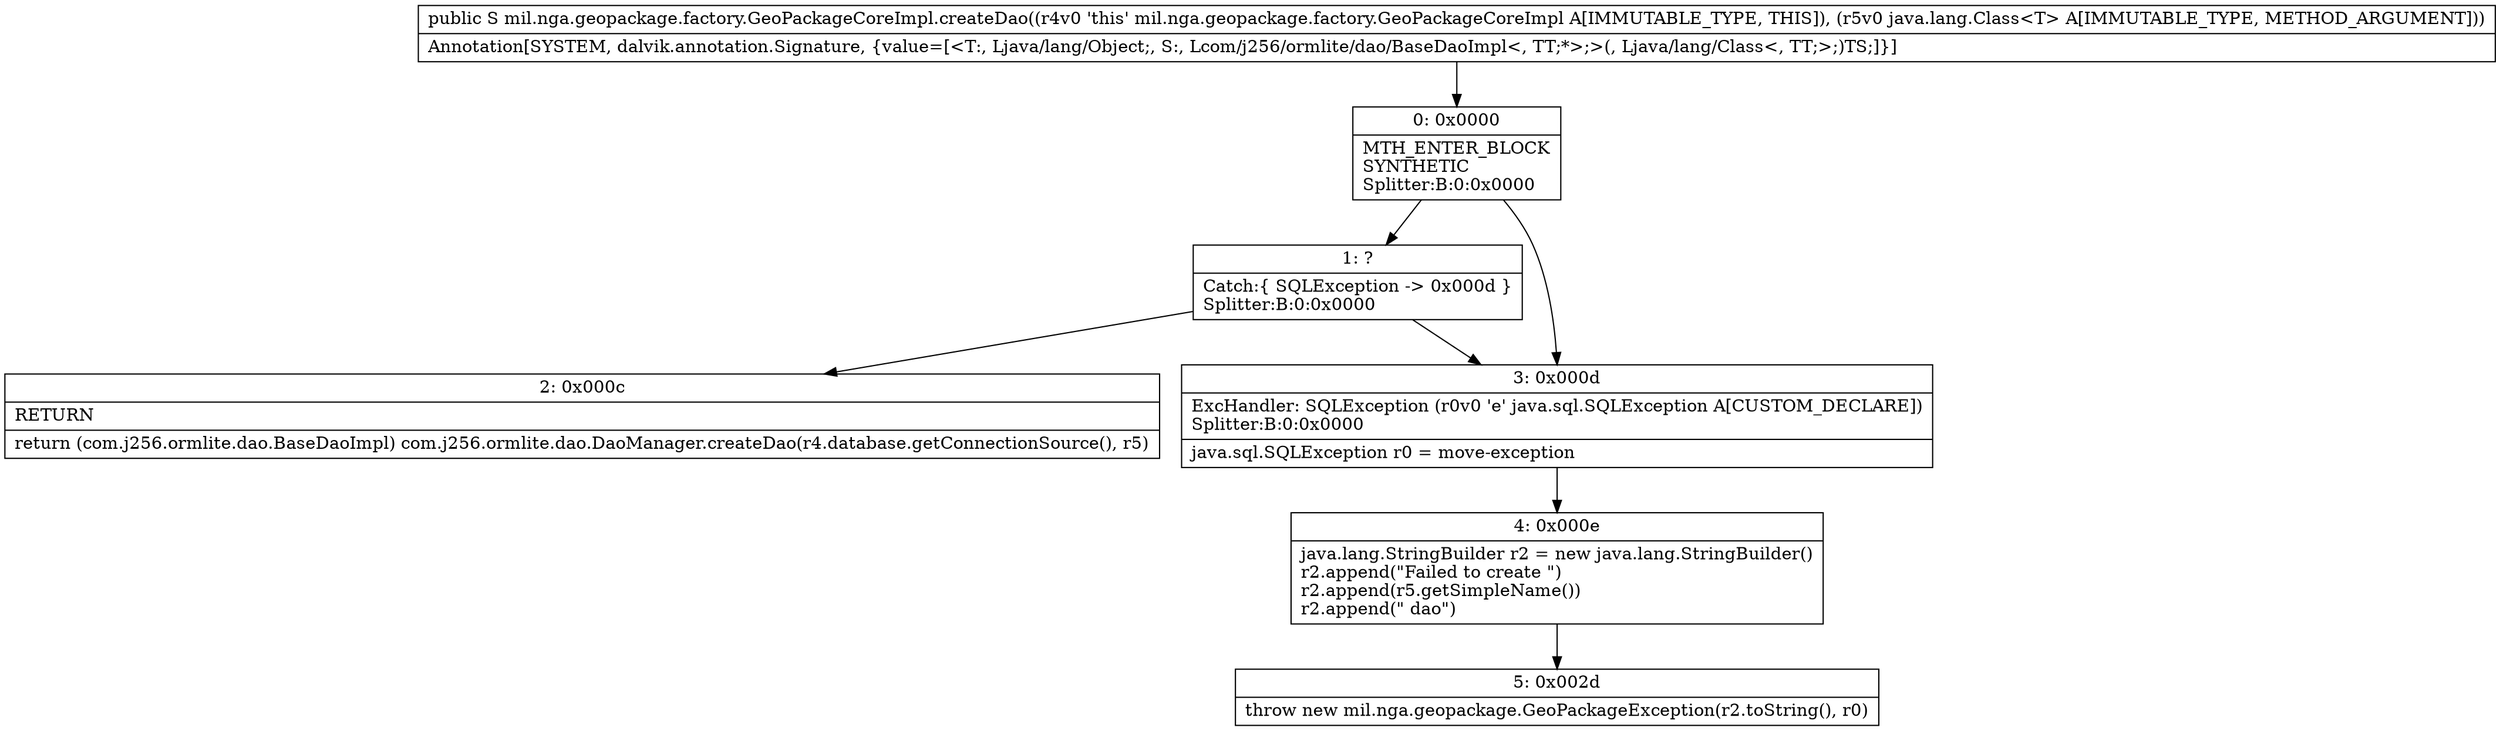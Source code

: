 digraph "CFG formil.nga.geopackage.factory.GeoPackageCoreImpl.createDao(Ljava\/lang\/Class;)Lcom\/j256\/ormlite\/dao\/BaseDaoImpl;" {
Node_0 [shape=record,label="{0\:\ 0x0000|MTH_ENTER_BLOCK\lSYNTHETIC\lSplitter:B:0:0x0000\l}"];
Node_1 [shape=record,label="{1\:\ ?|Catch:\{ SQLException \-\> 0x000d \}\lSplitter:B:0:0x0000\l}"];
Node_2 [shape=record,label="{2\:\ 0x000c|RETURN\l|return (com.j256.ormlite.dao.BaseDaoImpl) com.j256.ormlite.dao.DaoManager.createDao(r4.database.getConnectionSource(), r5)\l}"];
Node_3 [shape=record,label="{3\:\ 0x000d|ExcHandler: SQLException (r0v0 'e' java.sql.SQLException A[CUSTOM_DECLARE])\lSplitter:B:0:0x0000\l|java.sql.SQLException r0 = move\-exception\l}"];
Node_4 [shape=record,label="{4\:\ 0x000e|java.lang.StringBuilder r2 = new java.lang.StringBuilder()\lr2.append(\"Failed to create \")\lr2.append(r5.getSimpleName())\lr2.append(\" dao\")\l}"];
Node_5 [shape=record,label="{5\:\ 0x002d|throw new mil.nga.geopackage.GeoPackageException(r2.toString(), r0)\l}"];
MethodNode[shape=record,label="{public S mil.nga.geopackage.factory.GeoPackageCoreImpl.createDao((r4v0 'this' mil.nga.geopackage.factory.GeoPackageCoreImpl A[IMMUTABLE_TYPE, THIS]), (r5v0 java.lang.Class\<T\> A[IMMUTABLE_TYPE, METHOD_ARGUMENT]))  | Annotation[SYSTEM, dalvik.annotation.Signature, \{value=[\<T:, Ljava\/lang\/Object;, S:, Lcom\/j256\/ormlite\/dao\/BaseDaoImpl\<, TT;*\>;\>(, Ljava\/lang\/Class\<, TT;\>;)TS;]\}]\l}"];
MethodNode -> Node_0;
Node_0 -> Node_1;
Node_0 -> Node_3;
Node_1 -> Node_2;
Node_1 -> Node_3;
Node_3 -> Node_4;
Node_4 -> Node_5;
}

